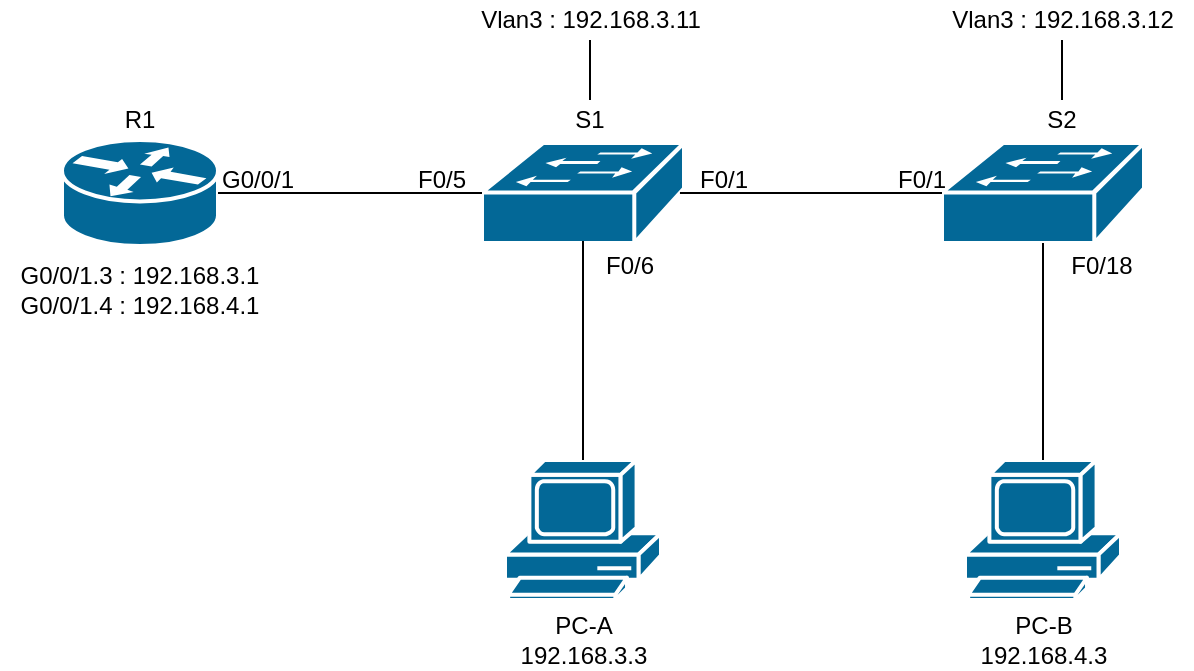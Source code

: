 <mxfile version="13.4.0" type="device"><diagram id="JaPpv_Zi_oXSuKm78vF-" name="Page-1"><mxGraphModel dx="1185" dy="638" grid="1" gridSize="10" guides="1" tooltips="1" connect="1" arrows="1" fold="1" page="1" pageScale="1" pageWidth="827" pageHeight="1169" math="0" shadow="0"><root><mxCell id="0"/><mxCell id="1" parent="0"/><mxCell id="VXCvQEKflKLAldSNIHAl-1" value="" style="shape=mxgraph.cisco.routers.router;html=1;pointerEvents=1;dashed=0;fillColor=#036897;strokeColor=#ffffff;strokeWidth=2;verticalLabelPosition=bottom;verticalAlign=top;align=center;outlineConnect=0;" vertex="1" parent="1"><mxGeometry x="150" y="290" width="78" height="53" as="geometry"/></mxCell><mxCell id="VXCvQEKflKLAldSNIHAl-2" value="" style="shape=mxgraph.cisco.switches.workgroup_switch;html=1;pointerEvents=1;dashed=0;fillColor=#036897;strokeColor=#ffffff;strokeWidth=2;verticalLabelPosition=bottom;verticalAlign=top;align=center;outlineConnect=0;" vertex="1" parent="1"><mxGeometry x="360" y="291.5" width="101" height="50" as="geometry"/></mxCell><mxCell id="VXCvQEKflKLAldSNIHAl-3" value="" style="shape=mxgraph.cisco.switches.workgroup_switch;html=1;pointerEvents=1;dashed=0;fillColor=#036897;strokeColor=#ffffff;strokeWidth=2;verticalLabelPosition=bottom;verticalAlign=top;align=center;outlineConnect=0;" vertex="1" parent="1"><mxGeometry x="590" y="291.5" width="101" height="50" as="geometry"/></mxCell><mxCell id="VXCvQEKflKLAldSNIHAl-5" value="" style="shape=mxgraph.cisco.computers_and_peripherals.pc;html=1;pointerEvents=1;dashed=0;fillColor=#036897;strokeColor=#ffffff;strokeWidth=2;verticalLabelPosition=bottom;verticalAlign=top;align=center;outlineConnect=0;" vertex="1" parent="1"><mxGeometry x="601.5" y="450" width="78" height="70" as="geometry"/></mxCell><mxCell id="VXCvQEKflKLAldSNIHAl-6" value="" style="shape=mxgraph.cisco.computers_and_peripherals.pc;html=1;pointerEvents=1;dashed=0;fillColor=#036897;strokeColor=#ffffff;strokeWidth=2;verticalLabelPosition=bottom;verticalAlign=top;align=center;outlineConnect=0;" vertex="1" parent="1"><mxGeometry x="371.5" y="450" width="78" height="70" as="geometry"/></mxCell><mxCell id="VXCvQEKflKLAldSNIHAl-7" value="" style="endArrow=none;html=1;entryX=0;entryY=0.5;entryDx=0;entryDy=0;entryPerimeter=0;exitX=1;exitY=0.5;exitDx=0;exitDy=0;exitPerimeter=0;" edge="1" parent="1" source="VXCvQEKflKLAldSNIHAl-1" target="VXCvQEKflKLAldSNIHAl-2"><mxGeometry width="50" height="50" relative="1" as="geometry"><mxPoint x="320" y="400" as="sourcePoint"/><mxPoint x="370" y="350" as="targetPoint"/></mxGeometry></mxCell><mxCell id="VXCvQEKflKLAldSNIHAl-8" value="" style="endArrow=none;html=1;entryX=0;entryY=0.5;entryDx=0;entryDy=0;entryPerimeter=0;exitX=0.98;exitY=0.5;exitDx=0;exitDy=0;exitPerimeter=0;" edge="1" parent="1" source="VXCvQEKflKLAldSNIHAl-2" target="VXCvQEKflKLAldSNIHAl-3"><mxGeometry width="50" height="50" relative="1" as="geometry"><mxPoint x="590" y="400" as="sourcePoint"/><mxPoint x="640" y="350" as="targetPoint"/></mxGeometry></mxCell><mxCell id="VXCvQEKflKLAldSNIHAl-9" value="" style="endArrow=none;html=1;entryX=0.5;entryY=0;entryDx=0;entryDy=0;entryPerimeter=0;" edge="1" parent="1" source="VXCvQEKflKLAldSNIHAl-3" target="VXCvQEKflKLAldSNIHAl-5"><mxGeometry width="50" height="50" relative="1" as="geometry"><mxPoint x="520" y="400" as="sourcePoint"/><mxPoint x="570" y="350" as="targetPoint"/></mxGeometry></mxCell><mxCell id="VXCvQEKflKLAldSNIHAl-10" value="" style="endArrow=none;html=1;entryX=0.5;entryY=0.98;entryDx=0;entryDy=0;entryPerimeter=0;exitX=0.5;exitY=0;exitDx=0;exitDy=0;exitPerimeter=0;" edge="1" parent="1" source="VXCvQEKflKLAldSNIHAl-6" target="VXCvQEKflKLAldSNIHAl-2"><mxGeometry width="50" height="50" relative="1" as="geometry"><mxPoint x="590" y="400" as="sourcePoint"/><mxPoint x="640" y="350" as="targetPoint"/></mxGeometry></mxCell><mxCell id="VXCvQEKflKLAldSNIHAl-11" value="&lt;div&gt;PC-A&lt;/div&gt;&lt;div&gt;192.168.3.3&lt;/div&gt;" style="text;html=1;strokeColor=none;fillColor=none;align=center;verticalAlign=middle;whiteSpace=wrap;rounded=0;" vertex="1" parent="1"><mxGeometry x="390.5" y="530" width="40" height="20" as="geometry"/></mxCell><mxCell id="VXCvQEKflKLAldSNIHAl-12" value="&lt;div&gt;PC-B&lt;/div&gt;&lt;div&gt;192.168.4.3&lt;/div&gt;" style="text;html=1;strokeColor=none;fillColor=none;align=center;verticalAlign=middle;whiteSpace=wrap;rounded=0;" vertex="1" parent="1"><mxGeometry x="620.5" y="530" width="40" height="20" as="geometry"/></mxCell><mxCell id="VXCvQEKflKLAldSNIHAl-13" value="F0/18" style="text;html=1;strokeColor=none;fillColor=none;align=center;verticalAlign=middle;whiteSpace=wrap;rounded=0;" vertex="1" parent="1"><mxGeometry x="650" y="343" width="40" height="20" as="geometry"/></mxCell><mxCell id="VXCvQEKflKLAldSNIHAl-14" value="&lt;div&gt;F0/1&lt;/div&gt;" style="text;html=1;strokeColor=none;fillColor=none;align=center;verticalAlign=middle;whiteSpace=wrap;rounded=0;" vertex="1" parent="1"><mxGeometry x="560" y="300" width="40" height="20" as="geometry"/></mxCell><mxCell id="VXCvQEKflKLAldSNIHAl-15" value="&lt;div&gt;F0/1&lt;/div&gt;" style="text;html=1;strokeColor=none;fillColor=none;align=center;verticalAlign=middle;whiteSpace=wrap;rounded=0;" vertex="1" parent="1"><mxGeometry x="461" y="300" width="40" height="20" as="geometry"/></mxCell><mxCell id="VXCvQEKflKLAldSNIHAl-17" value="F0/6" style="text;html=1;strokeColor=none;fillColor=none;align=center;verticalAlign=middle;whiteSpace=wrap;rounded=0;" vertex="1" parent="1"><mxGeometry x="414" y="343" width="40" height="20" as="geometry"/></mxCell><mxCell id="VXCvQEKflKLAldSNIHAl-18" value="F0/5" style="text;html=1;strokeColor=none;fillColor=none;align=center;verticalAlign=middle;whiteSpace=wrap;rounded=0;" vertex="1" parent="1"><mxGeometry x="320" y="300" width="40" height="20" as="geometry"/></mxCell><mxCell id="VXCvQEKflKLAldSNIHAl-19" value="G0/0/1" style="text;html=1;strokeColor=none;fillColor=none;align=center;verticalAlign=middle;whiteSpace=wrap;rounded=0;" vertex="1" parent="1"><mxGeometry x="228" y="300" width="40" height="20" as="geometry"/></mxCell><mxCell id="VXCvQEKflKLAldSNIHAl-20" value="&lt;div&gt;G0/0/1.3 : 192.168.3.1&lt;/div&gt;&lt;div&gt;G0/0/1.4 : 192.168.4.1&lt;/div&gt;" style="text;html=1;strokeColor=none;fillColor=none;align=center;verticalAlign=middle;whiteSpace=wrap;rounded=0;" vertex="1" parent="1"><mxGeometry x="119" y="350" width="140" height="30" as="geometry"/></mxCell><mxCell id="VXCvQEKflKLAldSNIHAl-21" value="R1" style="text;html=1;strokeColor=none;fillColor=none;align=center;verticalAlign=middle;whiteSpace=wrap;rounded=0;" vertex="1" parent="1"><mxGeometry x="169" y="270" width="40" height="20" as="geometry"/></mxCell><mxCell id="VXCvQEKflKLAldSNIHAl-22" value="S1" style="text;html=1;strokeColor=none;fillColor=none;align=center;verticalAlign=middle;whiteSpace=wrap;rounded=0;" vertex="1" parent="1"><mxGeometry x="394" y="270" width="40" height="20" as="geometry"/></mxCell><mxCell id="VXCvQEKflKLAldSNIHAl-23" value="S2" style="text;html=1;strokeColor=none;fillColor=none;align=center;verticalAlign=middle;whiteSpace=wrap;rounded=0;" vertex="1" parent="1"><mxGeometry x="630" y="270" width="40" height="20" as="geometry"/></mxCell><mxCell id="VXCvQEKflKLAldSNIHAl-25" value="&lt;div&gt;Vlan3 : 192.168.3.12&lt;br&gt;&lt;/div&gt;" style="text;html=1;align=center;verticalAlign=middle;resizable=0;points=[];autosize=1;" vertex="1" parent="1"><mxGeometry x="585" y="220" width="130" height="20" as="geometry"/></mxCell><mxCell id="VXCvQEKflKLAldSNIHAl-27" value="&lt;div&gt;Vlan3 : 192.168.3.11&lt;br&gt;&lt;/div&gt;" style="text;html=1;align=center;verticalAlign=middle;resizable=0;points=[];autosize=1;" vertex="1" parent="1"><mxGeometry x="349" y="220" width="130" height="20" as="geometry"/></mxCell><mxCell id="VXCvQEKflKLAldSNIHAl-28" value="" style="endArrow=none;html=1;entryX=0.5;entryY=0;entryDx=0;entryDy=0;" edge="1" parent="1" source="VXCvQEKflKLAldSNIHAl-25" target="VXCvQEKflKLAldSNIHAl-23"><mxGeometry width="50" height="50" relative="1" as="geometry"><mxPoint x="590" y="420" as="sourcePoint"/><mxPoint x="640" y="370" as="targetPoint"/></mxGeometry></mxCell><mxCell id="VXCvQEKflKLAldSNIHAl-29" value="" style="endArrow=none;html=1;entryX=0.5;entryY=0;entryDx=0;entryDy=0;" edge="1" parent="1" source="VXCvQEKflKLAldSNIHAl-27" target="VXCvQEKflKLAldSNIHAl-22"><mxGeometry width="50" height="50" relative="1" as="geometry"><mxPoint x="590" y="420" as="sourcePoint"/><mxPoint x="640" y="370" as="targetPoint"/></mxGeometry></mxCell></root></mxGraphModel></diagram></mxfile>